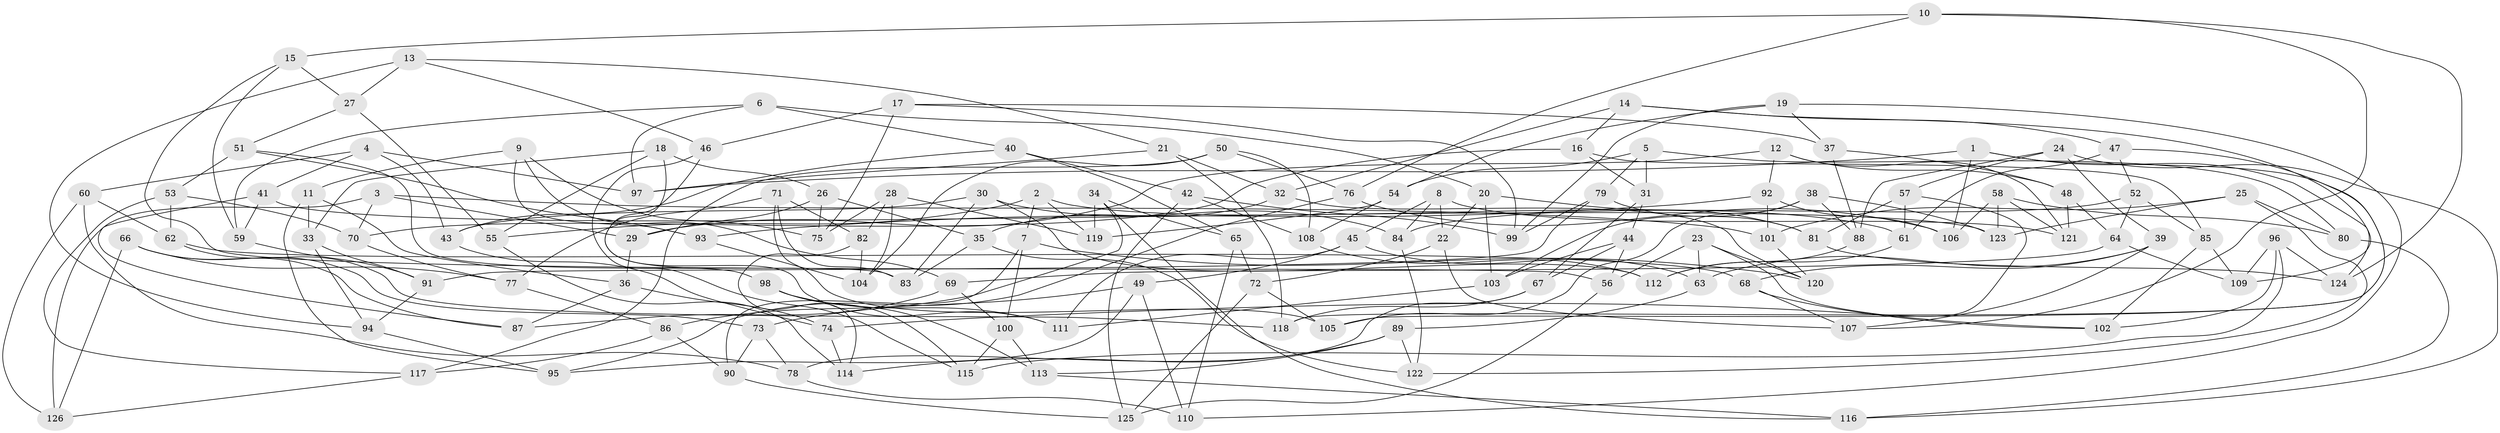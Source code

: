 // coarse degree distribution, {6: 0.5512820512820513, 4: 0.3717948717948718, 5: 0.0641025641025641, 3: 0.01282051282051282}
// Generated by graph-tools (version 1.1) at 2025/24/03/03/25 07:24:26]
// undirected, 126 vertices, 252 edges
graph export_dot {
graph [start="1"]
  node [color=gray90,style=filled];
  1;
  2;
  3;
  4;
  5;
  6;
  7;
  8;
  9;
  10;
  11;
  12;
  13;
  14;
  15;
  16;
  17;
  18;
  19;
  20;
  21;
  22;
  23;
  24;
  25;
  26;
  27;
  28;
  29;
  30;
  31;
  32;
  33;
  34;
  35;
  36;
  37;
  38;
  39;
  40;
  41;
  42;
  43;
  44;
  45;
  46;
  47;
  48;
  49;
  50;
  51;
  52;
  53;
  54;
  55;
  56;
  57;
  58;
  59;
  60;
  61;
  62;
  63;
  64;
  65;
  66;
  67;
  68;
  69;
  70;
  71;
  72;
  73;
  74;
  75;
  76;
  77;
  78;
  79;
  80;
  81;
  82;
  83;
  84;
  85;
  86;
  87;
  88;
  89;
  90;
  91;
  92;
  93;
  94;
  95;
  96;
  97;
  98;
  99;
  100;
  101;
  102;
  103;
  104;
  105;
  106;
  107;
  108;
  109;
  110;
  111;
  112;
  113;
  114;
  115;
  116;
  117;
  118;
  119;
  120;
  121;
  122;
  123;
  124;
  125;
  126;
  1 -- 124;
  1 -- 105;
  1 -- 106;
  1 -- 97;
  2 -- 61;
  2 -- 119;
  2 -- 7;
  2 -- 55;
  3 -- 101;
  3 -- 70;
  3 -- 126;
  3 -- 29;
  4 -- 41;
  4 -- 97;
  4 -- 43;
  4 -- 60;
  5 -- 54;
  5 -- 80;
  5 -- 79;
  5 -- 31;
  6 -- 97;
  6 -- 40;
  6 -- 59;
  6 -- 20;
  7 -- 100;
  7 -- 90;
  7 -- 120;
  8 -- 121;
  8 -- 84;
  8 -- 45;
  8 -- 22;
  9 -- 75;
  9 -- 11;
  9 -- 93;
  9 -- 69;
  10 -- 107;
  10 -- 76;
  10 -- 124;
  10 -- 15;
  11 -- 33;
  11 -- 36;
  11 -- 95;
  12 -- 121;
  12 -- 92;
  12 -- 29;
  12 -- 48;
  13 -- 21;
  13 -- 46;
  13 -- 94;
  13 -- 27;
  14 -- 109;
  14 -- 47;
  14 -- 16;
  14 -- 32;
  15 -- 56;
  15 -- 59;
  15 -- 27;
  16 -- 70;
  16 -- 31;
  16 -- 85;
  17 -- 46;
  17 -- 37;
  17 -- 75;
  17 -- 99;
  18 -- 55;
  18 -- 26;
  18 -- 33;
  18 -- 111;
  19 -- 99;
  19 -- 110;
  19 -- 54;
  19 -- 37;
  20 -- 22;
  20 -- 81;
  20 -- 103;
  21 -- 32;
  21 -- 118;
  21 -- 97;
  22 -- 107;
  22 -- 72;
  23 -- 120;
  23 -- 63;
  23 -- 56;
  23 -- 102;
  24 -- 116;
  24 -- 39;
  24 -- 57;
  24 -- 88;
  25 -- 101;
  25 -- 80;
  25 -- 123;
  25 -- 122;
  26 -- 35;
  26 -- 75;
  26 -- 29;
  27 -- 51;
  27 -- 55;
  28 -- 82;
  28 -- 119;
  28 -- 104;
  28 -- 75;
  29 -- 36;
  30 -- 112;
  30 -- 84;
  30 -- 83;
  30 -- 43;
  31 -- 67;
  31 -- 44;
  32 -- 120;
  32 -- 35;
  33 -- 94;
  33 -- 91;
  34 -- 65;
  34 -- 116;
  34 -- 119;
  34 -- 86;
  35 -- 83;
  35 -- 122;
  36 -- 74;
  36 -- 87;
  37 -- 88;
  37 -- 48;
  38 -- 123;
  38 -- 88;
  38 -- 103;
  38 -- 105;
  39 -- 68;
  39 -- 107;
  39 -- 63;
  40 -- 65;
  40 -- 42;
  40 -- 43;
  41 -- 87;
  41 -- 59;
  41 -- 123;
  42 -- 125;
  42 -- 99;
  42 -- 108;
  43 -- 74;
  44 -- 67;
  44 -- 103;
  44 -- 56;
  45 -- 111;
  45 -- 63;
  45 -- 49;
  46 -- 115;
  46 -- 98;
  47 -- 61;
  47 -- 118;
  47 -- 52;
  48 -- 64;
  48 -- 121;
  49 -- 110;
  49 -- 73;
  49 -- 95;
  50 -- 108;
  50 -- 117;
  50 -- 76;
  50 -- 104;
  51 -- 83;
  51 -- 53;
  51 -- 93;
  52 -- 64;
  52 -- 84;
  52 -- 85;
  53 -- 70;
  53 -- 117;
  53 -- 62;
  54 -- 119;
  54 -- 108;
  55 -- 114;
  56 -- 125;
  57 -- 61;
  57 -- 81;
  57 -- 74;
  58 -- 123;
  58 -- 106;
  58 -- 121;
  58 -- 80;
  59 -- 91;
  60 -- 126;
  60 -- 78;
  60 -- 62;
  61 -- 112;
  62 -- 68;
  62 -- 118;
  63 -- 89;
  64 -- 109;
  64 -- 69;
  65 -- 72;
  65 -- 110;
  66 -- 126;
  66 -- 87;
  66 -- 73;
  66 -- 77;
  67 -- 78;
  67 -- 118;
  68 -- 107;
  68 -- 102;
  69 -- 100;
  69 -- 87;
  70 -- 77;
  71 -- 105;
  71 -- 83;
  71 -- 82;
  71 -- 77;
  72 -- 125;
  72 -- 105;
  73 -- 90;
  73 -- 78;
  74 -- 114;
  76 -- 95;
  76 -- 106;
  77 -- 86;
  78 -- 110;
  79 -- 91;
  79 -- 81;
  79 -- 99;
  80 -- 116;
  81 -- 124;
  82 -- 104;
  82 -- 114;
  84 -- 122;
  85 -- 109;
  85 -- 102;
  86 -- 90;
  86 -- 117;
  88 -- 112;
  89 -- 122;
  89 -- 113;
  89 -- 114;
  90 -- 125;
  91 -- 94;
  92 -- 93;
  92 -- 101;
  92 -- 106;
  93 -- 104;
  94 -- 95;
  96 -- 115;
  96 -- 109;
  96 -- 124;
  96 -- 102;
  98 -- 113;
  98 -- 111;
  98 -- 115;
  100 -- 115;
  100 -- 113;
  101 -- 120;
  103 -- 111;
  108 -- 112;
  113 -- 116;
  117 -- 126;
}
